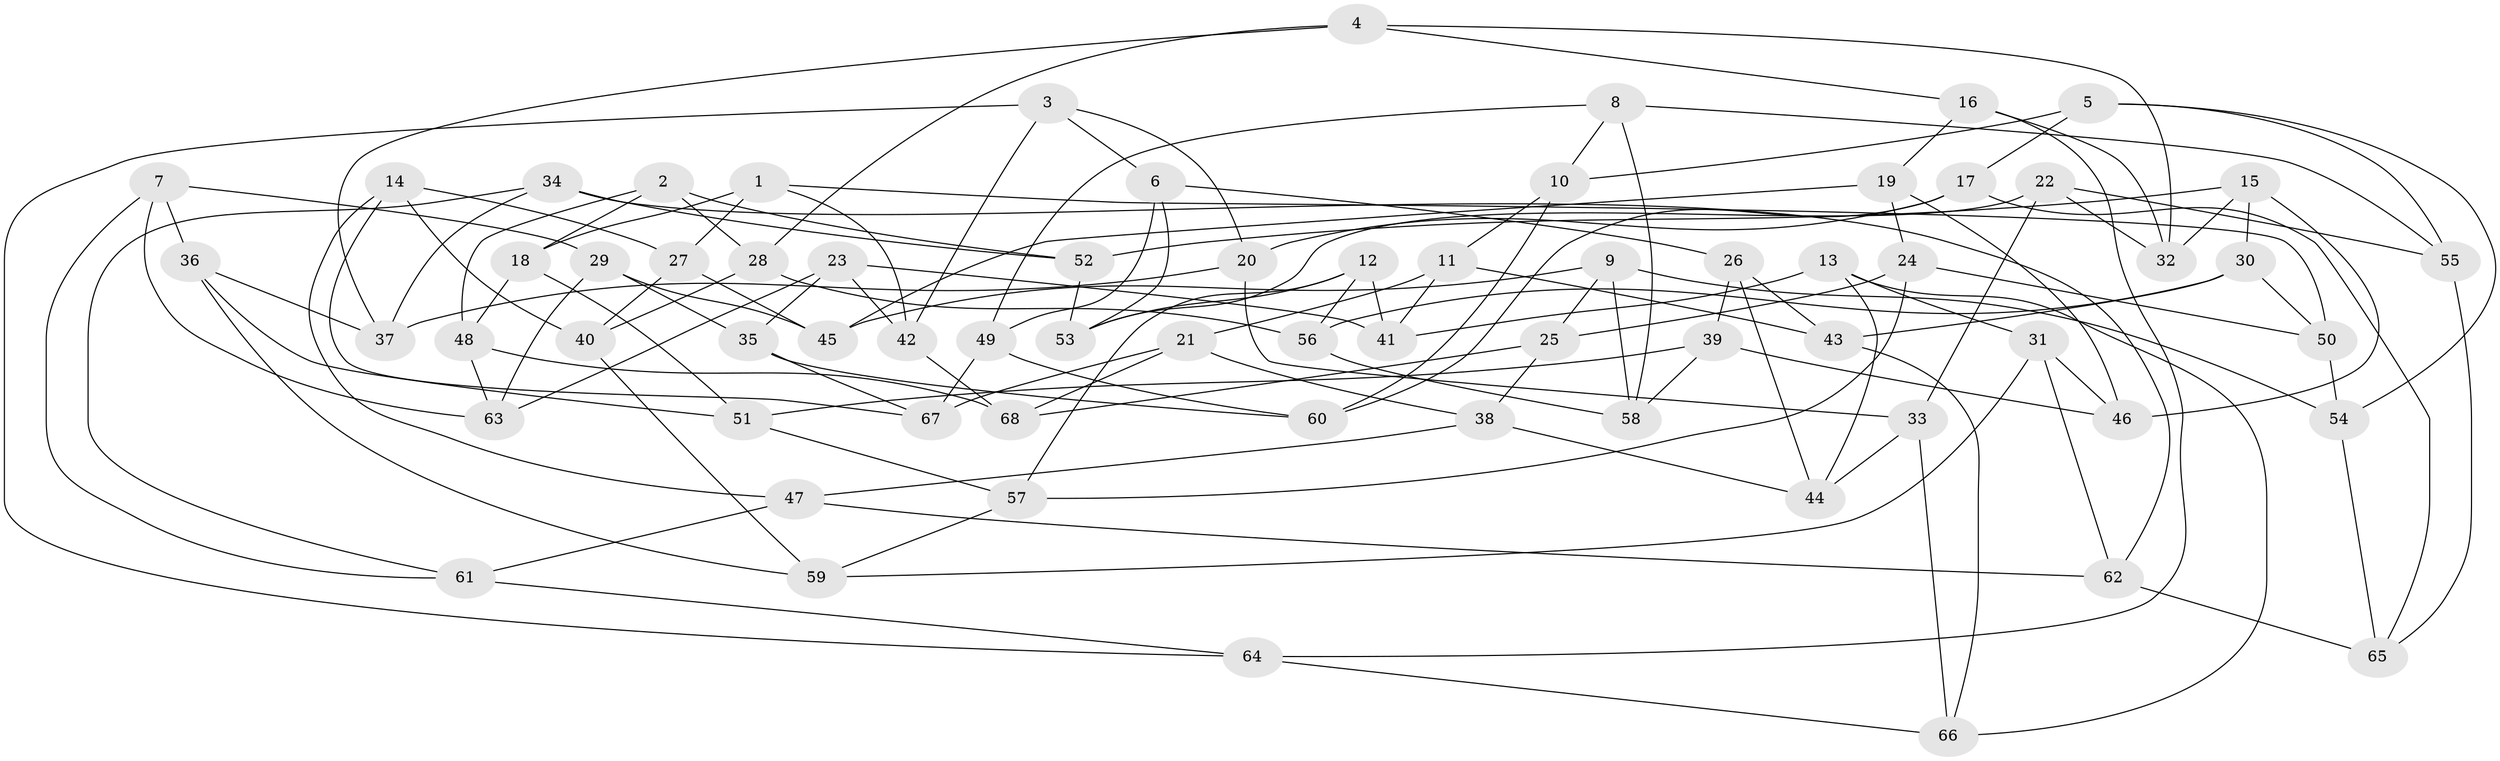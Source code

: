 // coarse degree distribution, {8: 0.09523809523809523, 6: 0.14285714285714285, 5: 0.19047619047619047, 7: 0.19047619047619047, 9: 0.047619047619047616, 10: 0.14285714285714285, 4: 0.14285714285714285, 3: 0.047619047619047616}
// Generated by graph-tools (version 1.1) at 2025/53/03/04/25 22:53:42]
// undirected, 68 vertices, 136 edges
graph export_dot {
  node [color=gray90,style=filled];
  1;
  2;
  3;
  4;
  5;
  6;
  7;
  8;
  9;
  10;
  11;
  12;
  13;
  14;
  15;
  16;
  17;
  18;
  19;
  20;
  21;
  22;
  23;
  24;
  25;
  26;
  27;
  28;
  29;
  30;
  31;
  32;
  33;
  34;
  35;
  36;
  37;
  38;
  39;
  40;
  41;
  42;
  43;
  44;
  45;
  46;
  47;
  48;
  49;
  50;
  51;
  52;
  53;
  54;
  55;
  56;
  57;
  58;
  59;
  60;
  61;
  62;
  63;
  64;
  65;
  66;
  67;
  68;
  1 -- 27;
  1 -- 42;
  1 -- 50;
  1 -- 18;
  2 -- 48;
  2 -- 28;
  2 -- 18;
  2 -- 52;
  3 -- 42;
  3 -- 20;
  3 -- 6;
  3 -- 64;
  4 -- 32;
  4 -- 37;
  4 -- 28;
  4 -- 16;
  5 -- 55;
  5 -- 54;
  5 -- 10;
  5 -- 17;
  6 -- 53;
  6 -- 49;
  6 -- 26;
  7 -- 36;
  7 -- 63;
  7 -- 29;
  7 -- 61;
  8 -- 58;
  8 -- 49;
  8 -- 55;
  8 -- 10;
  9 -- 58;
  9 -- 54;
  9 -- 25;
  9 -- 45;
  10 -- 60;
  10 -- 11;
  11 -- 43;
  11 -- 21;
  11 -- 41;
  12 -- 53;
  12 -- 57;
  12 -- 41;
  12 -- 56;
  13 -- 44;
  13 -- 41;
  13 -- 31;
  13 -- 66;
  14 -- 67;
  14 -- 40;
  14 -- 47;
  14 -- 27;
  15 -- 30;
  15 -- 32;
  15 -- 46;
  15 -- 52;
  16 -- 19;
  16 -- 64;
  16 -- 32;
  17 -- 20;
  17 -- 65;
  17 -- 60;
  18 -- 51;
  18 -- 48;
  19 -- 46;
  19 -- 45;
  19 -- 24;
  20 -- 37;
  20 -- 33;
  21 -- 67;
  21 -- 68;
  21 -- 38;
  22 -- 33;
  22 -- 55;
  22 -- 53;
  22 -- 32;
  23 -- 42;
  23 -- 41;
  23 -- 35;
  23 -- 63;
  24 -- 57;
  24 -- 50;
  24 -- 25;
  25 -- 68;
  25 -- 38;
  26 -- 43;
  26 -- 39;
  26 -- 44;
  27 -- 45;
  27 -- 40;
  28 -- 40;
  28 -- 56;
  29 -- 45;
  29 -- 63;
  29 -- 35;
  30 -- 50;
  30 -- 56;
  30 -- 43;
  31 -- 46;
  31 -- 62;
  31 -- 59;
  33 -- 66;
  33 -- 44;
  34 -- 37;
  34 -- 61;
  34 -- 52;
  34 -- 62;
  35 -- 60;
  35 -- 67;
  36 -- 37;
  36 -- 59;
  36 -- 51;
  38 -- 47;
  38 -- 44;
  39 -- 46;
  39 -- 58;
  39 -- 51;
  40 -- 59;
  42 -- 68;
  43 -- 66;
  47 -- 61;
  47 -- 62;
  48 -- 68;
  48 -- 63;
  49 -- 60;
  49 -- 67;
  50 -- 54;
  51 -- 57;
  52 -- 53;
  54 -- 65;
  55 -- 65;
  56 -- 58;
  57 -- 59;
  61 -- 64;
  62 -- 65;
  64 -- 66;
}
